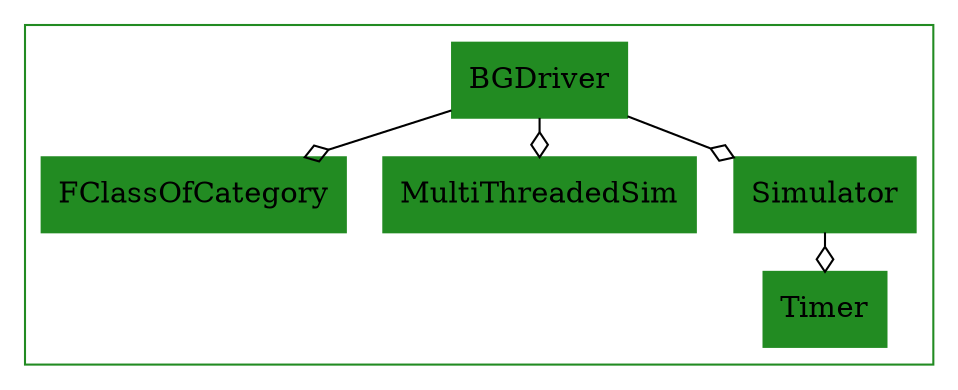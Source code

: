 digraph{

	subgraph clusterA {
		node [shape = record];

		color = forestgreen
		BGDriver[label = BGDriver, style = filled, color = forestgreen];
		FClassOfCategory[label = FClassOfCategory, style = filled, color = forestgreen];
		MultiThreadedSim[label = MultiThreadedSim, style = filled, color = forestgreen];
		Simulator[label = Simulator, style = filled, color = forestgreen];
		Timer[label = Timer, style = filled, color = forestgreen];


		//------LAYOUT FOR SUBGRAPH------


		rankdir = BT; // Rank Direction Bottom to Top
		nodesep = 0.98; // Node Separation
		ranksep = 0.98; // Rank Separation


		//INHERITANCE//



		//COMPOSITION//


		BGDriver -> FClassOfCategory [arrowhead=ediamond];
		BGDriver -> MultiThreadedSim [arrowhead=ediamond];
		BGDriver -> Simulator [arrowhead=ediamond];

		Simulator -> Timer [arrowhead=ediamond];
	}//end subgraph A
}//end digraph